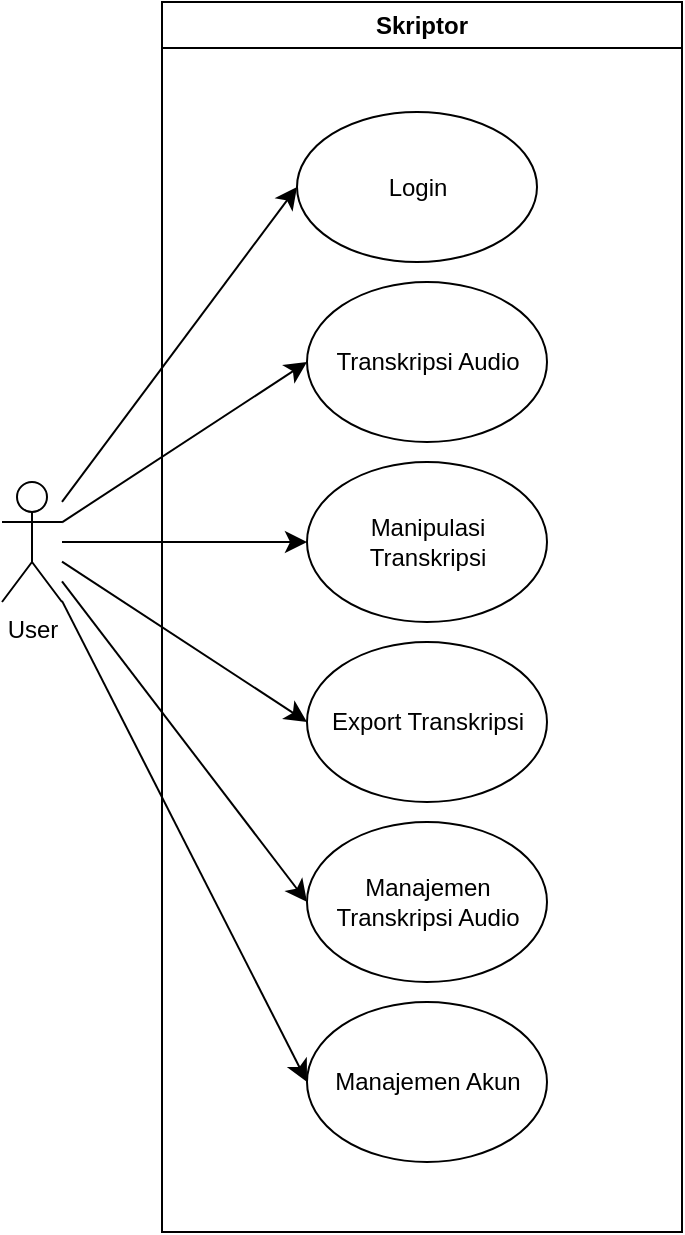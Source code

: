 <mxfile version="28.1.0" pages="2">
  <diagram name="Page-1" id="GCuHEHV3TT69qPSFdofg">
    <mxGraphModel dx="854" dy="1306" grid="1" gridSize="10" guides="1" tooltips="1" connect="1" arrows="1" fold="1" page="1" pageScale="1" pageWidth="850" pageHeight="1100" math="0" shadow="0">
      <root>
        <mxCell id="0" />
        <mxCell id="1" parent="0" />
        <mxCell id="1BuEzqjNg5abX6-giijZ-1" value="Skriptor" style="swimlane;whiteSpace=wrap;html=1;" parent="1" vertex="1">
          <mxGeometry x="335" y="245" width="260" height="615" as="geometry" />
        </mxCell>
        <mxCell id="1BuEzqjNg5abX6-giijZ-3" value="Login" style="ellipse;whiteSpace=wrap;html=1;" parent="1BuEzqjNg5abX6-giijZ-1" vertex="1">
          <mxGeometry x="67.5" y="55" width="120" height="75" as="geometry" />
        </mxCell>
        <mxCell id="1BuEzqjNg5abX6-giijZ-4" value="Transkripsi Audio" style="ellipse;whiteSpace=wrap;html=1;" parent="1BuEzqjNg5abX6-giijZ-1" vertex="1">
          <mxGeometry x="72.5" y="140" width="120" height="80" as="geometry" />
        </mxCell>
        <mxCell id="1BuEzqjNg5abX6-giijZ-6" value="Manajemen Akun" style="ellipse;whiteSpace=wrap;html=1;" parent="1BuEzqjNg5abX6-giijZ-1" vertex="1">
          <mxGeometry x="72.5" y="500" width="120" height="80" as="geometry" />
        </mxCell>
        <mxCell id="JbztDy-0jwMAI2hZfMUL-4" value="Export Transkripsi" style="ellipse;whiteSpace=wrap;html=1;" vertex="1" parent="1BuEzqjNg5abX6-giijZ-1">
          <mxGeometry x="72.5" y="320" width="120" height="80" as="geometry" />
        </mxCell>
        <mxCell id="1BuEzqjNg5abX6-giijZ-5" value="Manajemen Transkripsi Audio" style="ellipse;whiteSpace=wrap;html=1;" parent="1BuEzqjNg5abX6-giijZ-1" vertex="1">
          <mxGeometry x="72.5" y="410" width="120" height="80" as="geometry" />
        </mxCell>
        <mxCell id="JbztDy-0jwMAI2hZfMUL-7" value="Manipulasi Transkripsi" style="ellipse;whiteSpace=wrap;html=1;" vertex="1" parent="1BuEzqjNg5abX6-giijZ-1">
          <mxGeometry x="72.5" y="230" width="120" height="80" as="geometry" />
        </mxCell>
        <mxCell id="JbztDy-0jwMAI2hZfMUL-16" style="edgeStyle=none;curved=1;rounded=0;orthogonalLoop=1;jettySize=auto;html=1;entryX=1;entryY=0.5;entryDx=0;entryDy=0;fontSize=12;startSize=8;endSize=8;" edge="1" parent="1BuEzqjNg5abX6-giijZ-1" source="1BuEzqjNg5abX6-giijZ-3" target="1BuEzqjNg5abX6-giijZ-3">
          <mxGeometry relative="1" as="geometry" />
        </mxCell>
        <mxCell id="1BuEzqjNg5abX6-giijZ-8" style="edgeStyle=none;curved=1;rounded=0;orthogonalLoop=1;jettySize=auto;html=1;entryX=0;entryY=0.5;entryDx=0;entryDy=0;fontSize=12;startSize=8;endSize=8;" parent="1" source="1BuEzqjNg5abX6-giijZ-2" target="1BuEzqjNg5abX6-giijZ-3" edge="1">
          <mxGeometry relative="1" as="geometry" />
        </mxCell>
        <mxCell id="JbztDy-0jwMAI2hZfMUL-10" style="edgeStyle=none;curved=1;rounded=0;orthogonalLoop=1;jettySize=auto;html=1;entryX=0;entryY=0.5;entryDx=0;entryDy=0;fontSize=12;startSize=8;endSize=8;" edge="1" parent="1" source="1BuEzqjNg5abX6-giijZ-2" target="1BuEzqjNg5abX6-giijZ-4">
          <mxGeometry relative="1" as="geometry" />
        </mxCell>
        <mxCell id="JbztDy-0jwMAI2hZfMUL-11" style="edgeStyle=none;curved=1;rounded=0;orthogonalLoop=1;jettySize=auto;html=1;entryX=0;entryY=0.5;entryDx=0;entryDy=0;fontSize=12;startSize=8;endSize=8;" edge="1" parent="1" source="1BuEzqjNg5abX6-giijZ-2" target="JbztDy-0jwMAI2hZfMUL-7">
          <mxGeometry relative="1" as="geometry" />
        </mxCell>
        <mxCell id="JbztDy-0jwMAI2hZfMUL-12" style="edgeStyle=none;curved=1;rounded=0;orthogonalLoop=1;jettySize=auto;html=1;entryX=0;entryY=0.5;entryDx=0;entryDy=0;fontSize=12;startSize=8;endSize=8;" edge="1" parent="1" source="1BuEzqjNg5abX6-giijZ-2" target="JbztDy-0jwMAI2hZfMUL-4">
          <mxGeometry relative="1" as="geometry" />
        </mxCell>
        <mxCell id="JbztDy-0jwMAI2hZfMUL-13" style="edgeStyle=none;curved=1;rounded=0;orthogonalLoop=1;jettySize=auto;html=1;entryX=0;entryY=0.5;entryDx=0;entryDy=0;fontSize=12;startSize=8;endSize=8;" edge="1" parent="1" source="1BuEzqjNg5abX6-giijZ-2" target="1BuEzqjNg5abX6-giijZ-5">
          <mxGeometry relative="1" as="geometry" />
        </mxCell>
        <mxCell id="JbztDy-0jwMAI2hZfMUL-14" style="edgeStyle=none;curved=1;rounded=0;orthogonalLoop=1;jettySize=auto;html=1;entryX=0;entryY=0.5;entryDx=0;entryDy=0;fontSize=12;startSize=8;endSize=8;" edge="1" parent="1" source="1BuEzqjNg5abX6-giijZ-2" target="1BuEzqjNg5abX6-giijZ-6">
          <mxGeometry relative="1" as="geometry" />
        </mxCell>
        <mxCell id="1BuEzqjNg5abX6-giijZ-2" value="User" style="shape=umlActor;verticalLabelPosition=bottom;verticalAlign=top;html=1;outlineConnect=0;" parent="1" vertex="1">
          <mxGeometry x="255" y="485" width="30" height="60" as="geometry" />
        </mxCell>
      </root>
    </mxGraphModel>
  </diagram>
  <diagram id="RInxXyL9VE2bBh9V4y0u" name="Page-2">
    <mxGraphModel dx="928" dy="622" grid="0" gridSize="10" guides="1" tooltips="1" connect="1" arrows="1" fold="1" page="0" pageScale="1" pageWidth="850" pageHeight="1100" math="0" shadow="0">
      <root>
        <mxCell id="0" />
        <mxCell id="1" parent="0" />
      </root>
    </mxGraphModel>
  </diagram>
</mxfile>
